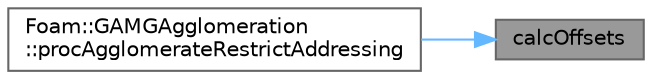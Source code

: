 digraph "calcOffsets"
{
 // LATEX_PDF_SIZE
  bgcolor="transparent";
  edge [fontname=Helvetica,fontsize=10,labelfontname=Helvetica,labelfontsize=10];
  node [fontname=Helvetica,fontsize=10,shape=box,height=0.2,width=0.4];
  rankdir="RL";
  Node1 [id="Node000001",label="calcOffsets",height=0.2,width=0.4,color="gray40", fillcolor="grey60", style="filled", fontcolor="black",tooltip=" "];
  Node1 -> Node2 [id="edge1_Node000001_Node000002",dir="back",color="steelblue1",style="solid",tooltip=" "];
  Node2 [id="Node000002",label="Foam::GAMGAgglomeration\l::procAgglomerateRestrictAddressing",height=0.2,width=0.4,color="grey40", fillcolor="white", style="filled",URL="$classFoam_1_1GAMGAgglomeration.html#a0c08c0e72924cfb84ab4e9f4920f0e31",tooltip=" "];
}
